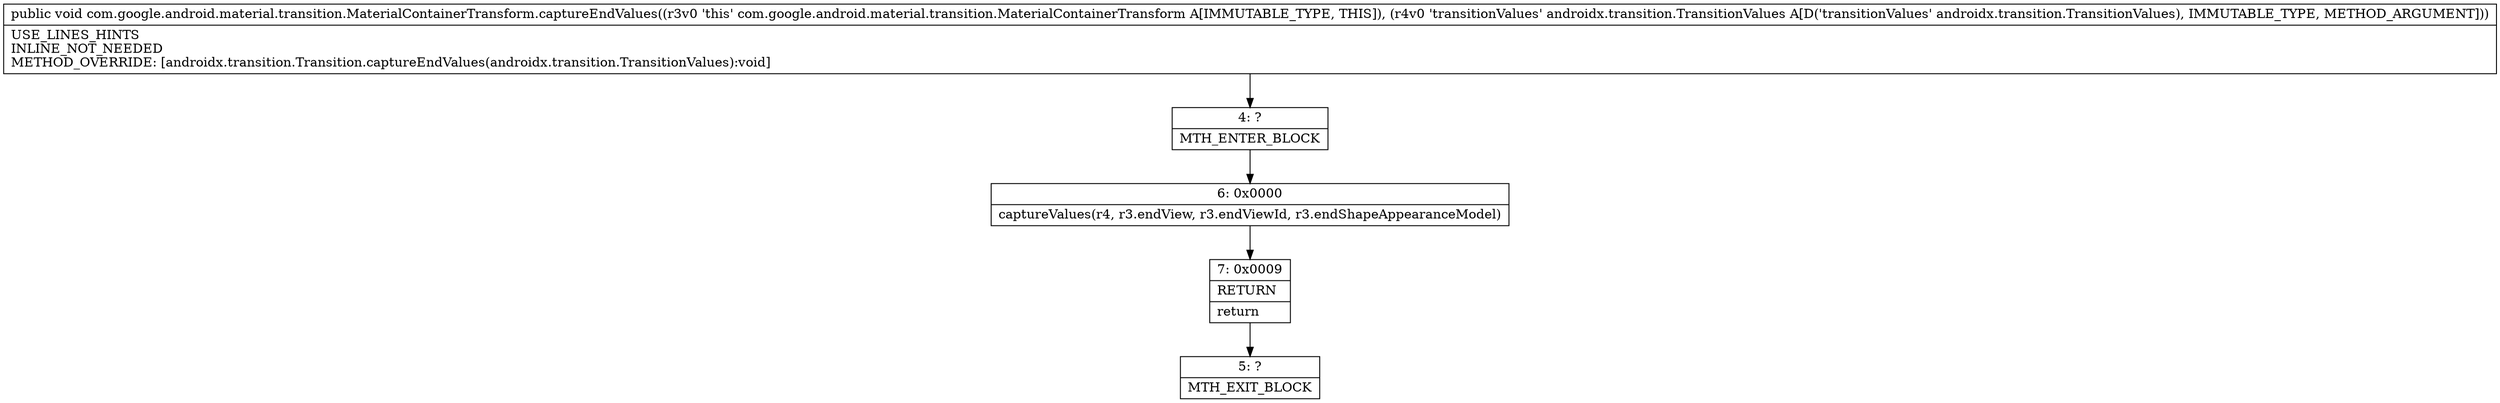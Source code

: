 digraph "CFG forcom.google.android.material.transition.MaterialContainerTransform.captureEndValues(Landroidx\/transition\/TransitionValues;)V" {
Node_4 [shape=record,label="{4\:\ ?|MTH_ENTER_BLOCK\l}"];
Node_6 [shape=record,label="{6\:\ 0x0000|captureValues(r4, r3.endView, r3.endViewId, r3.endShapeAppearanceModel)\l}"];
Node_7 [shape=record,label="{7\:\ 0x0009|RETURN\l|return\l}"];
Node_5 [shape=record,label="{5\:\ ?|MTH_EXIT_BLOCK\l}"];
MethodNode[shape=record,label="{public void com.google.android.material.transition.MaterialContainerTransform.captureEndValues((r3v0 'this' com.google.android.material.transition.MaterialContainerTransform A[IMMUTABLE_TYPE, THIS]), (r4v0 'transitionValues' androidx.transition.TransitionValues A[D('transitionValues' androidx.transition.TransitionValues), IMMUTABLE_TYPE, METHOD_ARGUMENT]))  | USE_LINES_HINTS\lINLINE_NOT_NEEDED\lMETHOD_OVERRIDE: [androidx.transition.Transition.captureEndValues(androidx.transition.TransitionValues):void]\l}"];
MethodNode -> Node_4;Node_4 -> Node_6;
Node_6 -> Node_7;
Node_7 -> Node_5;
}

